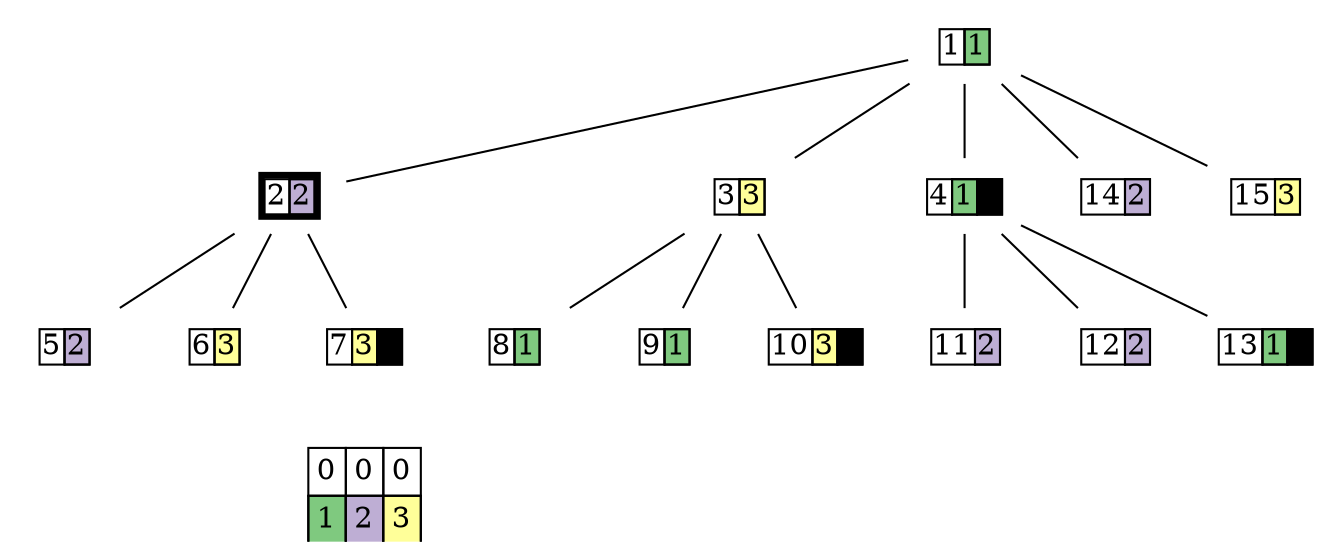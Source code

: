 graph cf600e {
    node[shape=plaintext fixedsize=true fillcolor=white colorscheme=accent8 ];

1--2;
1--3;
1--4;
1--14;
1--15;
2--5;
2--6;
2--7;
3--8;
3--9;
3--10;
4--11;
4--12;
4--13;
1[ label=< <TABLE CELLBORDER="1" BORDER="0" CELLSPACING="0" CELLPADDING="0"> <tr>
            <td PORT="" >1</td>
            <td PORT="" BGCOLOR="1">1</td>
        </tr> </TABLE> > ]
2[ label=< <TABLE CELLBORDER="1" BORDER="3" CELLSPACING="0" CELLPADDING="0"> <tr>
            <td PORT="" >2</td>
            <td PORT="" BGCOLOR="2">2</td>
        </tr> </TABLE> > ]
3[ label=< <TABLE CELLBORDER="1" BORDER="0" CELLSPACING="0" CELLPADDING="0"> <tr>
            <td PORT="" >3</td>
            <td PORT="" BGCOLOR="4">3</td>
        </tr> </TABLE> > ]
4[ label=< <TABLE CELLBORDER="1" BORDER="0" CELLSPACING="0" CELLPADDING="0"> <tr>
            <td PORT="" >4</td>
            <td PORT="" BGCOLOR="1">1</td>
            <td PORT="" BGCOLOR="9">h</td>
        </tr> </TABLE> > ]
5[ label=< <TABLE CELLBORDER="1" BORDER="0" CELLSPACING="0" CELLPADDING="0"> <tr>
            <td PORT="" >5</td>
            <td PORT="" BGCOLOR="2">2</td>
        </tr> </TABLE> > ]
6[ label=< <TABLE CELLBORDER="1" BORDER="0" CELLSPACING="0" CELLPADDING="0"> <tr>
            <td PORT="" >6</td>
            <td PORT="" BGCOLOR="4">3</td>
        </tr> </TABLE> > ]
7[ label=< <TABLE CELLBORDER="1" BORDER="0" CELLSPACING="0" CELLPADDING="0"> <tr>
            <td PORT="" >7</td>
            <td PORT="" BGCOLOR="4">3</td>
            <td PORT="" BGCOLOR="9">h</td>
        </tr> </TABLE> > ]
8[ label=< <TABLE CELLBORDER="1" BORDER="0" CELLSPACING="0" CELLPADDING="0"> <tr>
            <td PORT="" >8</td>
            <td PORT="" BGCOLOR="1">1</td>
        </tr> </TABLE> > ]
9[ label=< <TABLE CELLBORDER="1" BORDER="0" CELLSPACING="0" CELLPADDING="0"> <tr>
            <td PORT="" >9</td>
            <td PORT="" BGCOLOR="1">1</td>
        </tr> </TABLE> > ]
10[ label=< <TABLE CELLBORDER="1" BORDER="0" CELLSPACING="0" CELLPADDING="0"> <tr>
            <td PORT="" >10</td>
            <td PORT="" BGCOLOR="4">3</td>
            <td PORT="" BGCOLOR="9">h</td>
        </tr> </TABLE> > ]
11[ label=< <TABLE CELLBORDER="1" BORDER="0" CELLSPACING="0" CELLPADDING="0"> <tr>
            <td PORT="" >11</td>
            <td PORT="" BGCOLOR="2">2</td>
        </tr> </TABLE> > ]
12[ label=< <TABLE CELLBORDER="1" BORDER="0" CELLSPACING="0" CELLPADDING="0"> <tr>
            <td PORT="" >12</td>
            <td PORT="" BGCOLOR="2">2</td>
        </tr> </TABLE> > ]
13[ label=< <TABLE CELLBORDER="1" BORDER="0" CELLSPACING="0" CELLPADDING="0"> <tr>
            <td PORT="" >13</td>
            <td PORT="" BGCOLOR="1">1</td>
            <td PORT="" BGCOLOR="9">h</td>
        </tr> </TABLE> > ]
14[ label=< <TABLE CELLBORDER="1" BORDER="0" CELLSPACING="0" CELLPADDING="0"> <tr>
            <td PORT="" >14</td>
            <td PORT="" BGCOLOR="2">2</td>
        </tr> </TABLE> > ]
15[ label=< <TABLE CELLBORDER="1" BORDER="0" CELLSPACING="0" CELLPADDING="0"> <tr>
            <td PORT="" >15</td>
            <td PORT="" BGCOLOR="4">3</td>
        </tr> </TABLE> > ]
        7--cnt[style=invis];
cnt[ label=< <TABLE CELLBORDER="1" BORDER="0" CELLSPACING="0" CELLPADDING="3"> 
    <tr>
        <td PORT="" >0</td>
        <td PORT="" >0</td>
        <td PORT="" >0</td>
    </tr> 
    <tr>
        <td PORT="" BGCOLOR="1">1</td>
        <td PORT="" BGCOLOR="2">2</td>
        <td PORT="" BGCOLOR="4">3</td>
    </tr> 
    </TABLE> > ]
}
